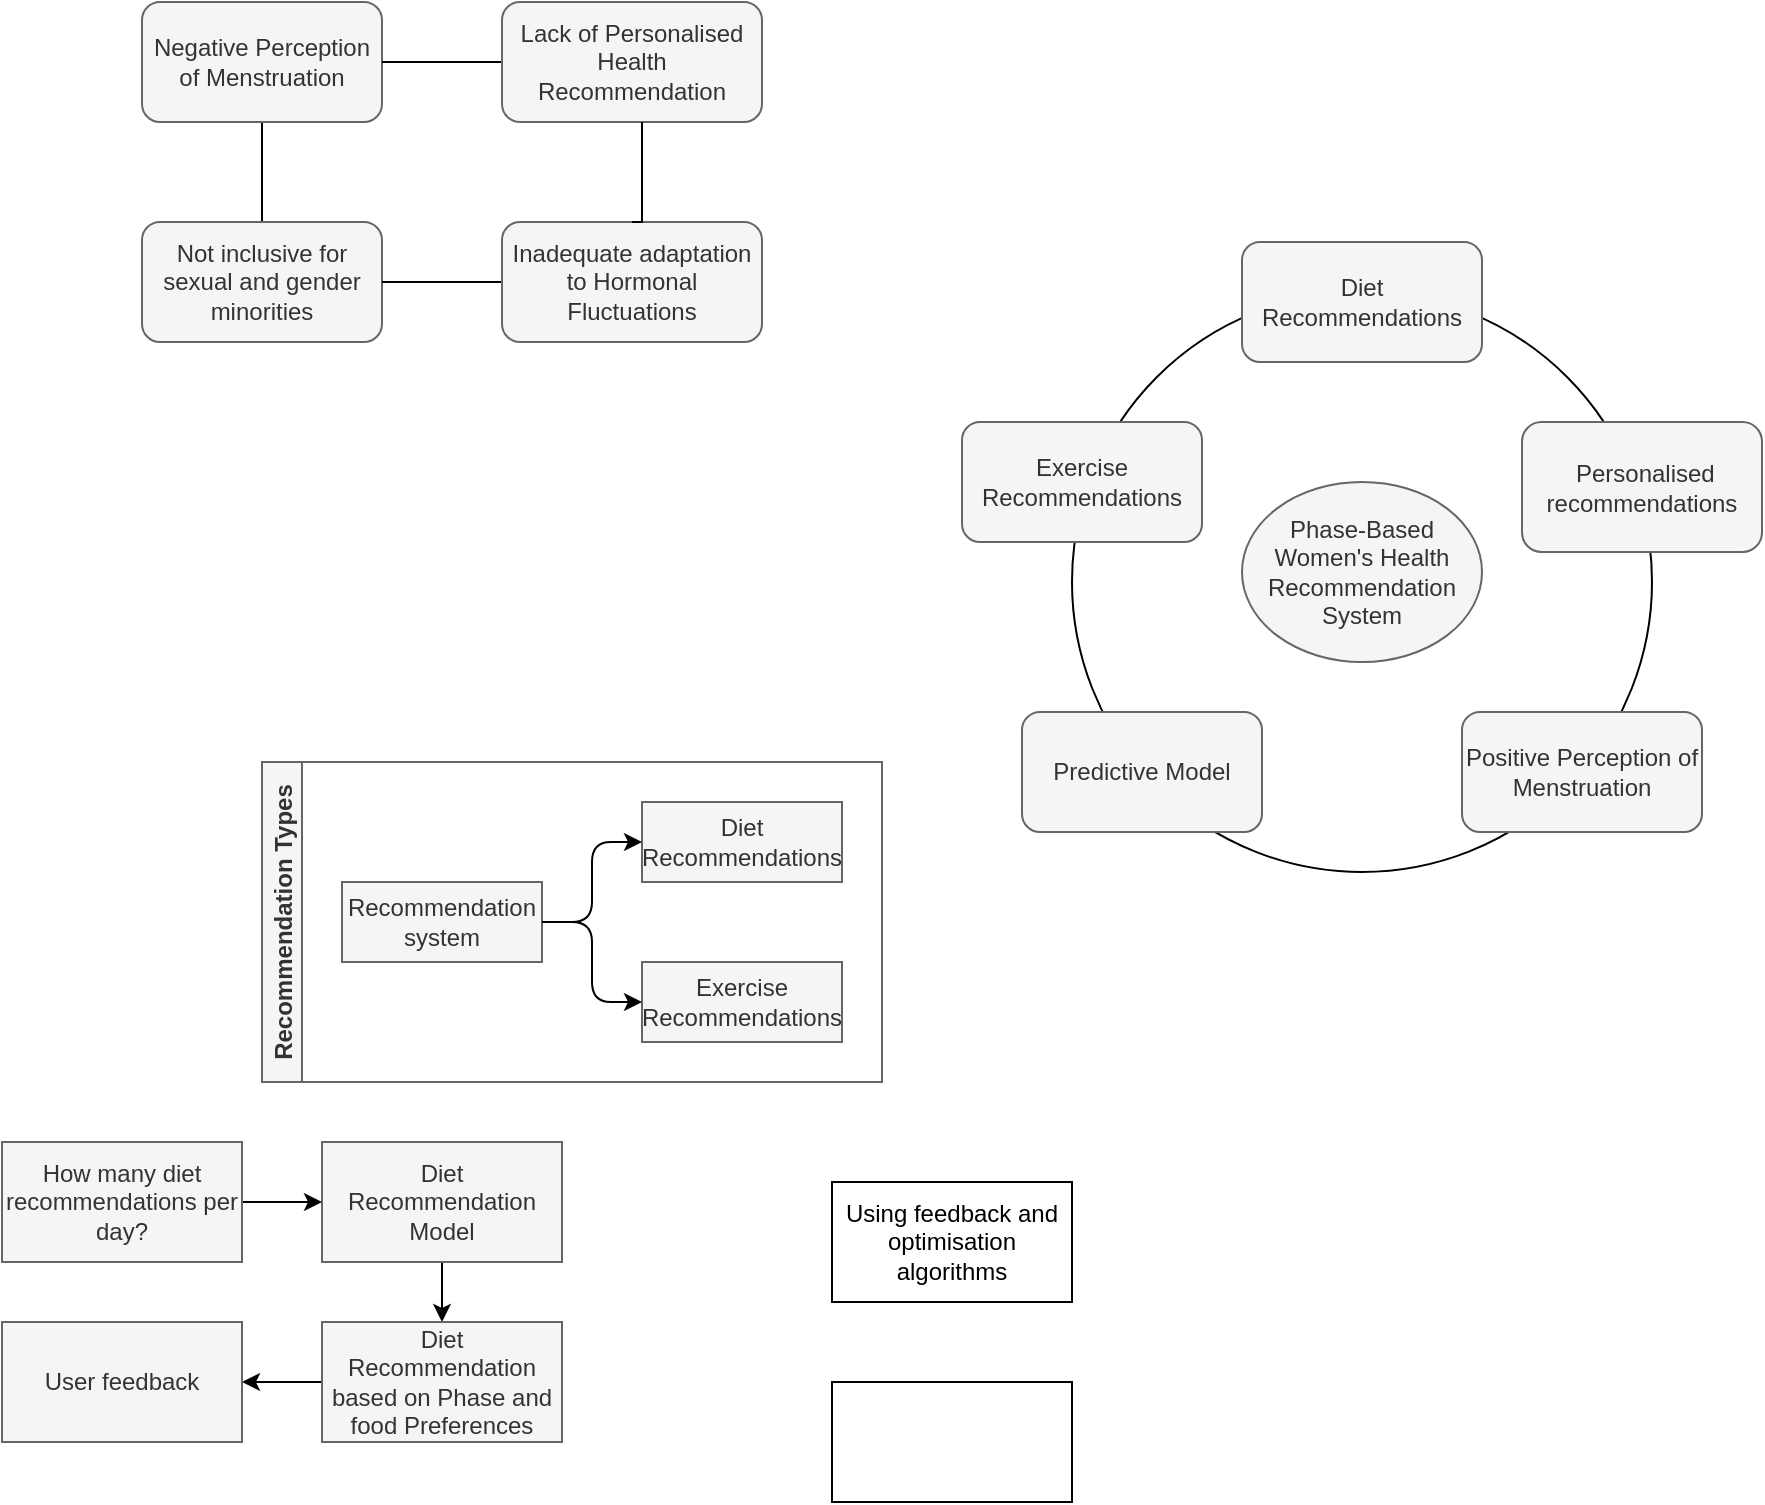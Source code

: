 <mxfile version="24.7.12">
  <diagram name="Page-1" id="FD_OUz3d1RAIVJ8vQJLO">
    <mxGraphModel dx="954" dy="639" grid="1" gridSize="10" guides="1" tooltips="1" connect="1" arrows="1" fold="1" page="1" pageScale="1" pageWidth="827" pageHeight="1169" math="0" shadow="0">
      <root>
        <mxCell id="0" />
        <mxCell id="1" parent="0" />
        <mxCell id="P9rQiaXFXBtABEyTWcu9-10" value="" style="ellipse;whiteSpace=wrap;html=1;aspect=fixed;fillColor=none;" parent="1" vertex="1">
          <mxGeometry x="665" y="375" width="290" height="290" as="geometry" />
        </mxCell>
        <mxCell id="5BJddjMu7xcmyxKUvCxP-9" style="edgeStyle=orthogonalEdgeStyle;rounded=0;orthogonalLoop=1;jettySize=auto;html=1;entryX=0.5;entryY=0;entryDx=0;entryDy=0;startArrow=none;startFill=0;endArrow=none;endFill=0;" parent="1" source="5BJddjMu7xcmyxKUvCxP-1" target="5BJddjMu7xcmyxKUvCxP-3" edge="1">
          <mxGeometry relative="1" as="geometry" />
        </mxCell>
        <mxCell id="5BJddjMu7xcmyxKUvCxP-1" value="Negative Perception of Menstruation" style="rounded=1;whiteSpace=wrap;html=1;fillColor=#f5f5f5;strokeColor=#666666;fontColor=#333333;" parent="1" vertex="1">
          <mxGeometry x="200" y="230" width="120" height="60" as="geometry" />
        </mxCell>
        <mxCell id="5BJddjMu7xcmyxKUvCxP-5" style="edgeStyle=orthogonalEdgeStyle;rounded=0;orthogonalLoop=1;jettySize=auto;html=1;entryX=1;entryY=0.5;entryDx=0;entryDy=0;startArrow=none;startFill=0;endArrow=none;endFill=0;" parent="1" source="5BJddjMu7xcmyxKUvCxP-2" target="5BJddjMu7xcmyxKUvCxP-1" edge="1">
          <mxGeometry relative="1" as="geometry">
            <Array as="points">
              <mxPoint x="340" y="260" />
              <mxPoint x="340" y="260" />
            </Array>
          </mxGeometry>
        </mxCell>
        <mxCell id="5BJddjMu7xcmyxKUvCxP-2" value="Lack of Personalised Health Recommendation" style="rounded=1;whiteSpace=wrap;html=1;fillColor=#f5f5f5;strokeColor=#666666;fontColor=#333333;" parent="1" vertex="1">
          <mxGeometry x="380" y="230" width="130" height="60" as="geometry" />
        </mxCell>
        <mxCell id="5BJddjMu7xcmyxKUvCxP-3" value="Not inclusive for sexual and gender minorities" style="rounded=1;whiteSpace=wrap;html=1;fillColor=#f5f5f5;strokeColor=#666666;fontColor=#333333;" parent="1" vertex="1">
          <mxGeometry x="200" y="340" width="120" height="60" as="geometry" />
        </mxCell>
        <mxCell id="5BJddjMu7xcmyxKUvCxP-7" style="edgeStyle=orthogonalEdgeStyle;rounded=0;orthogonalLoop=1;jettySize=auto;html=1;entryX=1;entryY=0.5;entryDx=0;entryDy=0;endArrow=none;endFill=0;" parent="1" source="5BJddjMu7xcmyxKUvCxP-4" target="5BJddjMu7xcmyxKUvCxP-3" edge="1">
          <mxGeometry relative="1" as="geometry" />
        </mxCell>
        <mxCell id="5BJddjMu7xcmyxKUvCxP-4" value="Inadequate adaptation to Hormonal Fluctuations" style="rounded=1;whiteSpace=wrap;html=1;fillColor=#f5f5f5;fontColor=#333333;strokeColor=#666666;" parent="1" vertex="1">
          <mxGeometry x="380" y="340" width="130" height="60" as="geometry" />
        </mxCell>
        <mxCell id="5BJddjMu7xcmyxKUvCxP-6" style="edgeStyle=orthogonalEdgeStyle;rounded=0;orthogonalLoop=1;jettySize=auto;html=1;entryX=0.5;entryY=0;entryDx=0;entryDy=0;endArrow=none;endFill=0;" parent="1" source="5BJddjMu7xcmyxKUvCxP-2" target="5BJddjMu7xcmyxKUvCxP-4" edge="1">
          <mxGeometry relative="1" as="geometry">
            <Array as="points">
              <mxPoint x="450" y="340" />
            </Array>
          </mxGeometry>
        </mxCell>
        <mxCell id="5BJddjMu7xcmyxKUvCxP-10" value="Recommendation Types" style="swimlane;startSize=20;horizontal=0;childLayout=treeLayout;horizontalTree=1;sortEdges=1;resizable=0;containerType=tree;fontSize=12;fillColor=#f5f5f5;fontColor=#333333;strokeColor=#666666;" parent="1" vertex="1">
          <mxGeometry x="260" y="610" width="310" height="160" as="geometry" />
        </mxCell>
        <mxCell id="5BJddjMu7xcmyxKUvCxP-11" value="Recommendation system" style="whiteSpace=wrap;html=1;fillColor=#f5f5f5;fontColor=#333333;strokeColor=#666666;" parent="5BJddjMu7xcmyxKUvCxP-10" vertex="1">
          <mxGeometry x="40" y="60" width="100" height="40" as="geometry" />
        </mxCell>
        <mxCell id="5BJddjMu7xcmyxKUvCxP-12" value="Diet Recommendations" style="whiteSpace=wrap;html=1;fillColor=#f5f5f5;fontColor=#333333;strokeColor=#666666;" parent="5BJddjMu7xcmyxKUvCxP-10" vertex="1">
          <mxGeometry x="190" y="20" width="100" height="40" as="geometry" />
        </mxCell>
        <mxCell id="5BJddjMu7xcmyxKUvCxP-13" value="" style="edgeStyle=elbowEdgeStyle;elbow=horizontal;html=1;rounded=1;curved=0;sourcePerimeterSpacing=0;targetPerimeterSpacing=0;startSize=6;endSize=6;" parent="5BJddjMu7xcmyxKUvCxP-10" source="5BJddjMu7xcmyxKUvCxP-11" target="5BJddjMu7xcmyxKUvCxP-12" edge="1">
          <mxGeometry relative="1" as="geometry" />
        </mxCell>
        <mxCell id="5BJddjMu7xcmyxKUvCxP-14" value="Exercise Recommendations" style="whiteSpace=wrap;html=1;fillColor=#f5f5f5;fontColor=#333333;strokeColor=#666666;" parent="5BJddjMu7xcmyxKUvCxP-10" vertex="1">
          <mxGeometry x="190" y="100" width="100" height="40" as="geometry" />
        </mxCell>
        <mxCell id="5BJddjMu7xcmyxKUvCxP-15" value="" style="edgeStyle=elbowEdgeStyle;elbow=horizontal;html=1;rounded=1;curved=0;sourcePerimeterSpacing=0;targetPerimeterSpacing=0;startSize=6;endSize=6;" parent="5BJddjMu7xcmyxKUvCxP-10" source="5BJddjMu7xcmyxKUvCxP-11" target="5BJddjMu7xcmyxKUvCxP-14" edge="1">
          <mxGeometry relative="1" as="geometry" />
        </mxCell>
        <mxCell id="5BJddjMu7xcmyxKUvCxP-24" value="" style="edgeStyle=orthogonalEdgeStyle;rounded=0;orthogonalLoop=1;jettySize=auto;html=1;" parent="1" source="5BJddjMu7xcmyxKUvCxP-16" target="5BJddjMu7xcmyxKUvCxP-23" edge="1">
          <mxGeometry relative="1" as="geometry" />
        </mxCell>
        <mxCell id="5BJddjMu7xcmyxKUvCxP-16" value="Diet Recommendation Model" style="rounded=0;whiteSpace=wrap;html=1;fillColor=#f5f5f5;strokeColor=#666666;fontColor=#333333;" parent="1" vertex="1">
          <mxGeometry x="290" y="800" width="120" height="60" as="geometry" />
        </mxCell>
        <mxCell id="5BJddjMu7xcmyxKUvCxP-26" value="" style="edgeStyle=orthogonalEdgeStyle;rounded=0;orthogonalLoop=1;jettySize=auto;html=1;" parent="1" source="5BJddjMu7xcmyxKUvCxP-23" target="5BJddjMu7xcmyxKUvCxP-25" edge="1">
          <mxGeometry relative="1" as="geometry" />
        </mxCell>
        <mxCell id="5BJddjMu7xcmyxKUvCxP-23" value="Diet Recommendation based on Phase and food Preferences" style="rounded=0;whiteSpace=wrap;html=1;fillColor=#f5f5f5;fontColor=#333333;strokeColor=#666666;" parent="1" vertex="1">
          <mxGeometry x="290" y="890" width="120" height="60" as="geometry" />
        </mxCell>
        <mxCell id="5BJddjMu7xcmyxKUvCxP-25" value="User feedback" style="rounded=0;whiteSpace=wrap;html=1;fillColor=#f5f5f5;fontColor=#333333;strokeColor=#666666;" parent="1" vertex="1">
          <mxGeometry x="130" y="890" width="120" height="60" as="geometry" />
        </mxCell>
        <mxCell id="5BJddjMu7xcmyxKUvCxP-28" value="" style="edgeStyle=orthogonalEdgeStyle;rounded=0;orthogonalLoop=1;jettySize=auto;html=1;" parent="1" source="5BJddjMu7xcmyxKUvCxP-27" target="5BJddjMu7xcmyxKUvCxP-16" edge="1">
          <mxGeometry relative="1" as="geometry" />
        </mxCell>
        <mxCell id="5BJddjMu7xcmyxKUvCxP-27" value="How many diet recommendations per day?" style="rounded=0;whiteSpace=wrap;html=1;fillColor=#f5f5f5;fontColor=#333333;strokeColor=#666666;" parent="1" vertex="1">
          <mxGeometry x="130" y="800" width="120" height="60" as="geometry" />
        </mxCell>
        <mxCell id="P9rQiaXFXBtABEyTWcu9-1" value="Phase-Based Women&#39;s Health Recommendation System" style="ellipse;whiteSpace=wrap;html=1;fillColor=#f5f5f5;fontColor=#333333;strokeColor=#666666;" parent="1" vertex="1">
          <mxGeometry x="750" y="470" width="120" height="90" as="geometry" />
        </mxCell>
        <mxCell id="P9rQiaXFXBtABEyTWcu9-2" value="Diet Recommendations" style="rounded=1;whiteSpace=wrap;html=1;fillColor=#f5f5f5;fontColor=#333333;strokeColor=#666666;" parent="1" vertex="1">
          <mxGeometry x="750" y="350" width="120" height="60" as="geometry" />
        </mxCell>
        <mxCell id="P9rQiaXFXBtABEyTWcu9-3" value="Exercise Recommendations" style="rounded=1;whiteSpace=wrap;html=1;fillColor=#f5f5f5;fontColor=#333333;strokeColor=#666666;" parent="1" vertex="1">
          <mxGeometry x="610" y="440" width="120" height="60" as="geometry" />
        </mxCell>
        <mxCell id="P9rQiaXFXBtABEyTWcu9-4" value="&amp;nbsp;Personalised recommendations" style="rounded=1;whiteSpace=wrap;html=1;fillColor=#f5f5f5;fontColor=#333333;strokeColor=#666666;" parent="1" vertex="1">
          <mxGeometry x="890" y="440" width="120" height="65" as="geometry" />
        </mxCell>
        <mxCell id="P9rQiaXFXBtABEyTWcu9-5" value="Predictive Model" style="rounded=1;whiteSpace=wrap;html=1;fillColor=#f5f5f5;fontColor=#333333;strokeColor=#666666;" parent="1" vertex="1">
          <mxGeometry x="640" y="585" width="120" height="60" as="geometry" />
        </mxCell>
        <mxCell id="P9rQiaXFXBtABEyTWcu9-6" value="Positive Perception of Menstruation" style="rounded=1;whiteSpace=wrap;html=1;fillColor=#f5f5f5;fontColor=#333333;strokeColor=#666666;" parent="1" vertex="1">
          <mxGeometry x="860" y="585" width="120" height="60" as="geometry" />
        </mxCell>
        <mxCell id="P9rQiaXFXBtABEyTWcu9-7" value="Using feedback and optimisation algorithms" style="rounded=0;whiteSpace=wrap;html=1;" parent="1" vertex="1">
          <mxGeometry x="545" y="820" width="120" height="60" as="geometry" />
        </mxCell>
        <mxCell id="P9rQiaXFXBtABEyTWcu9-8" value="" style="rounded=0;whiteSpace=wrap;html=1;" parent="1" vertex="1">
          <mxGeometry x="545" y="920" width="120" height="60" as="geometry" />
        </mxCell>
      </root>
    </mxGraphModel>
  </diagram>
</mxfile>
